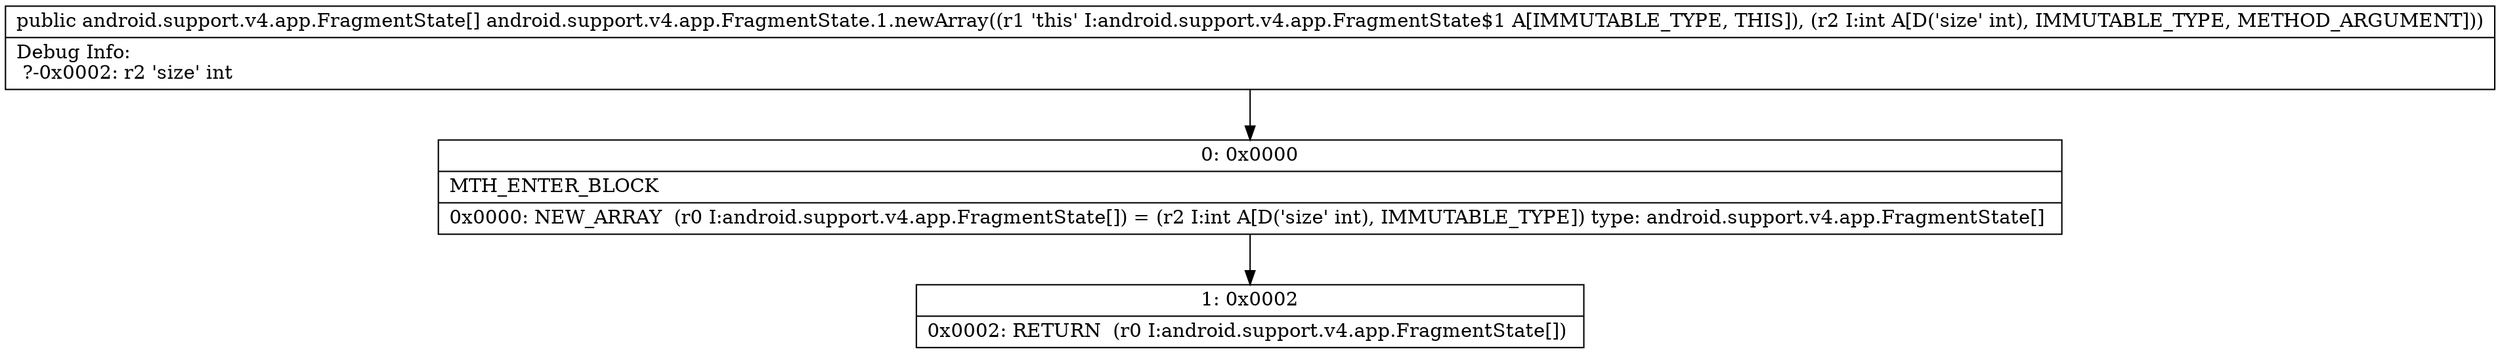 digraph "CFG forandroid.support.v4.app.FragmentState.1.newArray(I)[Landroid\/support\/v4\/app\/FragmentState;" {
Node_0 [shape=record,label="{0\:\ 0x0000|MTH_ENTER_BLOCK\l|0x0000: NEW_ARRAY  (r0 I:android.support.v4.app.FragmentState[]) = (r2 I:int A[D('size' int), IMMUTABLE_TYPE]) type: android.support.v4.app.FragmentState[] \l}"];
Node_1 [shape=record,label="{1\:\ 0x0002|0x0002: RETURN  (r0 I:android.support.v4.app.FragmentState[]) \l}"];
MethodNode[shape=record,label="{public android.support.v4.app.FragmentState[] android.support.v4.app.FragmentState.1.newArray((r1 'this' I:android.support.v4.app.FragmentState$1 A[IMMUTABLE_TYPE, THIS]), (r2 I:int A[D('size' int), IMMUTABLE_TYPE, METHOD_ARGUMENT]))  | Debug Info:\l  ?\-0x0002: r2 'size' int\l}"];
MethodNode -> Node_0;
Node_0 -> Node_1;
}

